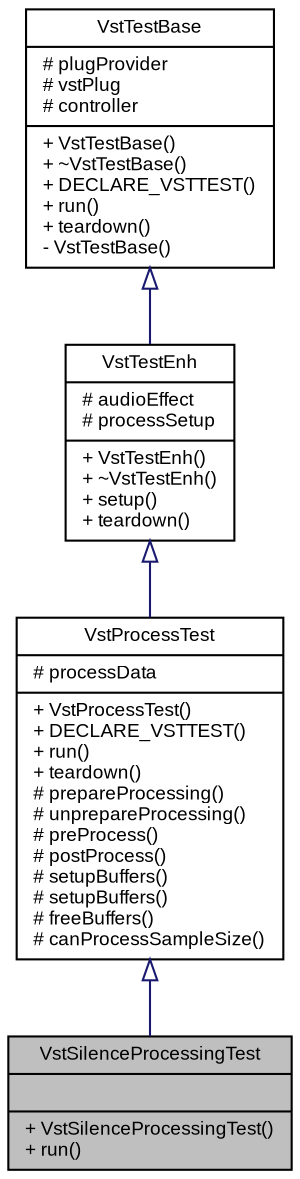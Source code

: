 digraph G
{
  bgcolor="transparent";
  edge [fontname="Arial",fontsize="9",labelfontname="Arial",labelfontsize="9"];
  node [fontname="Arial",fontsize="9",shape=record];
  Node1 [label="{VstSilenceProcessingTest\n||+ VstSilenceProcessingTest()\l+ run()\l}",height=0.2,width=0.4,color="black", fillcolor="grey75", style="filled" fontcolor="black"];
  Node2 -> Node1 [dir=back,color="midnightblue",fontsize="9",style="solid",arrowtail="empty",fontname="Arial"];
  Node2 [label="{VstProcessTest\n|# processData\l|+ VstProcessTest()\l+ DECLARE_VSTTEST()\l+ run()\l+ teardown()\l# prepareProcessing()\l# unprepareProcessing()\l# preProcess()\l# postProcess()\l# setupBuffers()\l# setupBuffers()\l# freeBuffers()\l# canProcessSampleSize()\l}",height=0.2,width=0.4,color="black",URL="$classSteinberg_1_1Vst_1_1VstProcessTest.html",tooltip="Test Process Test."];
  Node3 -> Node2 [dir=back,color="midnightblue",fontsize="9",style="solid",arrowtail="empty",fontname="Arial"];
  Node3 [label="{VstTestEnh\n|# audioEffect\l# processSetup\l|+ VstTestEnh()\l+ ~VstTestEnh()\l+ setup()\l+ teardown()\l}",height=0.2,width=0.4,color="black",URL="$classSteinberg_1_1Vst_1_1VstTestEnh.html",tooltip="Test Helper."];
  Node4 -> Node3 [dir=back,color="midnightblue",fontsize="9",style="solid",arrowtail="empty",fontname="Arial"];
  Node4 [label="{VstTestBase\n|# plugProvider\l# vstPlug\l# controller\l|+ VstTestBase()\l+ ~VstTestBase()\l+ DECLARE_VSTTEST()\l+ run()\l+ teardown()\l- VstTestBase()\l}",height=0.2,width=0.4,color="black",URL="$classSteinberg_1_1Vst_1_1VstTestBase.html",tooltip="Test Helper."];
}
